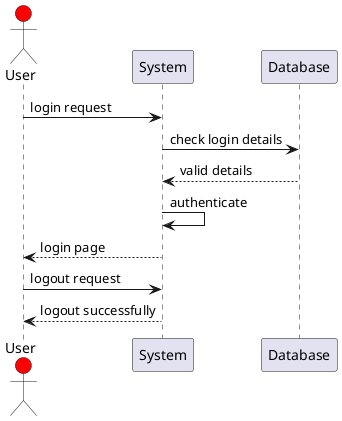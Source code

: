 @startuml
actor User #red
participant System
participant Database

User->System: login request
System ->Database: check login details
Database-->System :valid details
System ->System :authenticate
System -->User :login page
User->System:logout request
System-->User :logout successfully
@enduml